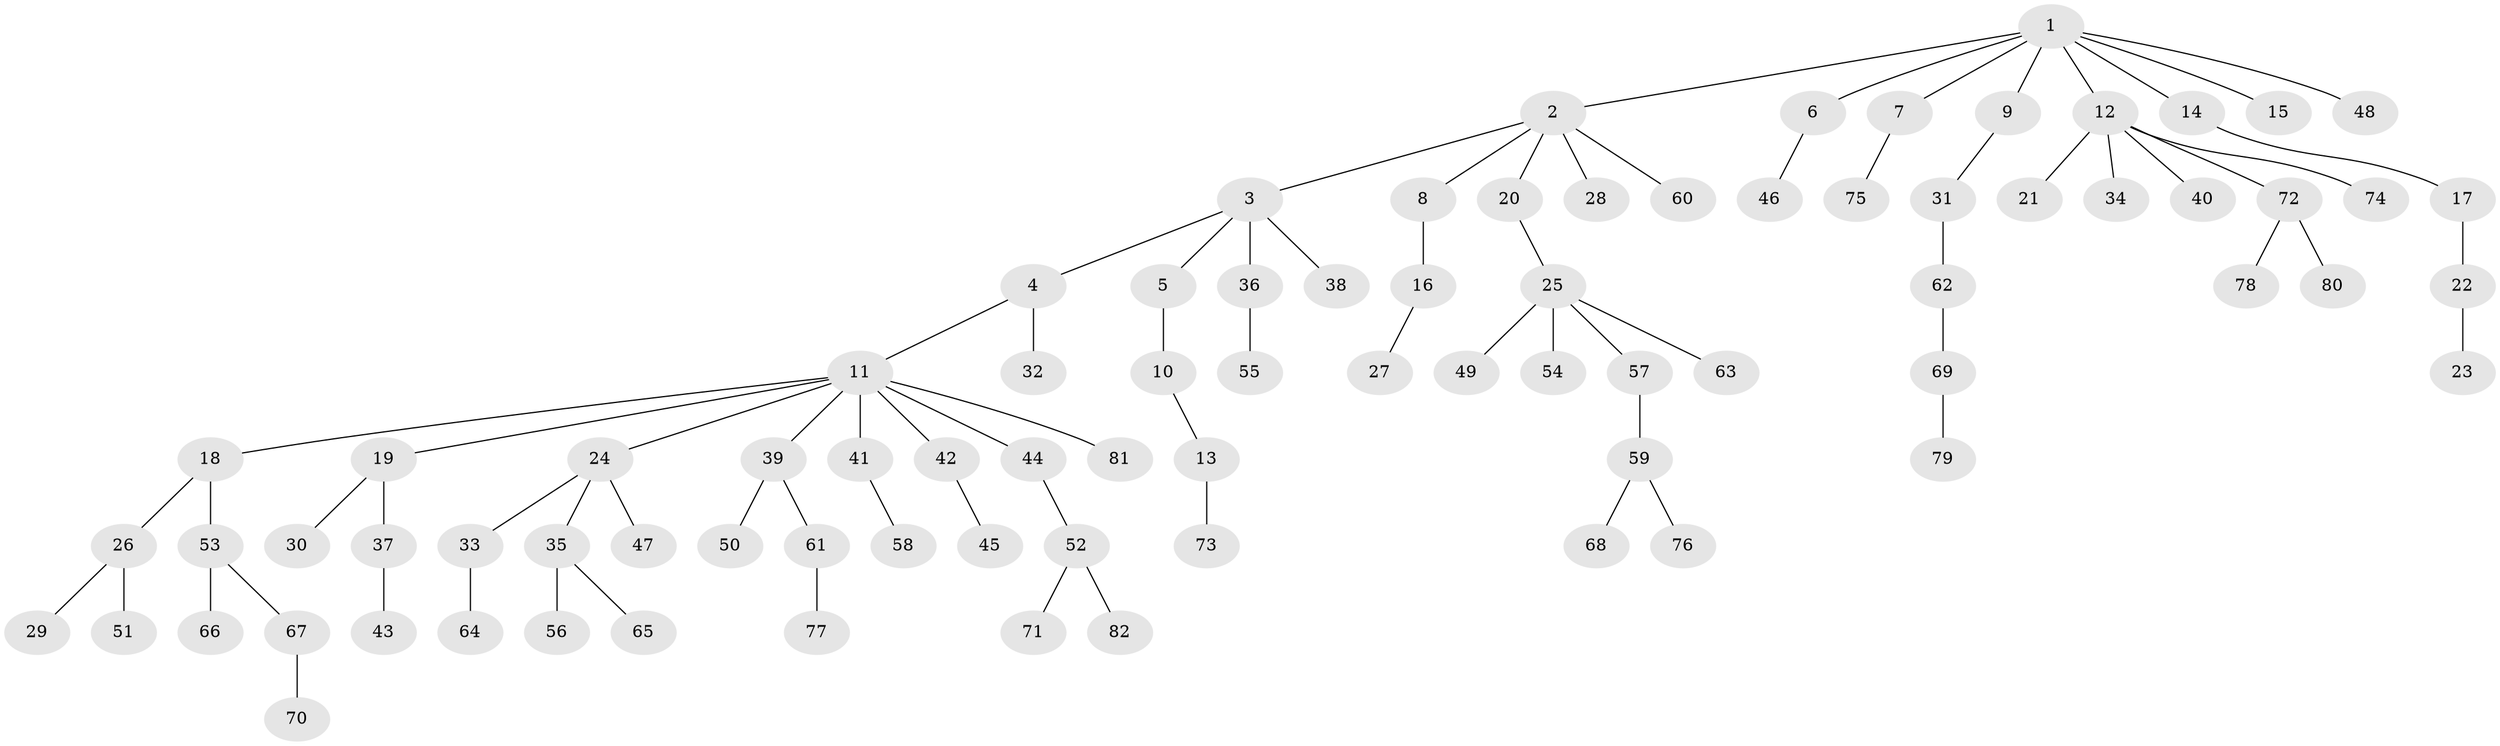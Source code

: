 // Generated by graph-tools (version 1.1) at 2025/15/03/09/25 04:15:22]
// undirected, 82 vertices, 81 edges
graph export_dot {
graph [start="1"]
  node [color=gray90,style=filled];
  1;
  2;
  3;
  4;
  5;
  6;
  7;
  8;
  9;
  10;
  11;
  12;
  13;
  14;
  15;
  16;
  17;
  18;
  19;
  20;
  21;
  22;
  23;
  24;
  25;
  26;
  27;
  28;
  29;
  30;
  31;
  32;
  33;
  34;
  35;
  36;
  37;
  38;
  39;
  40;
  41;
  42;
  43;
  44;
  45;
  46;
  47;
  48;
  49;
  50;
  51;
  52;
  53;
  54;
  55;
  56;
  57;
  58;
  59;
  60;
  61;
  62;
  63;
  64;
  65;
  66;
  67;
  68;
  69;
  70;
  71;
  72;
  73;
  74;
  75;
  76;
  77;
  78;
  79;
  80;
  81;
  82;
  1 -- 2;
  1 -- 6;
  1 -- 7;
  1 -- 9;
  1 -- 12;
  1 -- 14;
  1 -- 15;
  1 -- 48;
  2 -- 3;
  2 -- 8;
  2 -- 20;
  2 -- 28;
  2 -- 60;
  3 -- 4;
  3 -- 5;
  3 -- 36;
  3 -- 38;
  4 -- 11;
  4 -- 32;
  5 -- 10;
  6 -- 46;
  7 -- 75;
  8 -- 16;
  9 -- 31;
  10 -- 13;
  11 -- 18;
  11 -- 19;
  11 -- 24;
  11 -- 39;
  11 -- 41;
  11 -- 42;
  11 -- 44;
  11 -- 81;
  12 -- 21;
  12 -- 34;
  12 -- 40;
  12 -- 72;
  12 -- 74;
  13 -- 73;
  14 -- 17;
  16 -- 27;
  17 -- 22;
  18 -- 26;
  18 -- 53;
  19 -- 30;
  19 -- 37;
  20 -- 25;
  22 -- 23;
  24 -- 33;
  24 -- 35;
  24 -- 47;
  25 -- 49;
  25 -- 54;
  25 -- 57;
  25 -- 63;
  26 -- 29;
  26 -- 51;
  31 -- 62;
  33 -- 64;
  35 -- 56;
  35 -- 65;
  36 -- 55;
  37 -- 43;
  39 -- 50;
  39 -- 61;
  41 -- 58;
  42 -- 45;
  44 -- 52;
  52 -- 71;
  52 -- 82;
  53 -- 66;
  53 -- 67;
  57 -- 59;
  59 -- 68;
  59 -- 76;
  61 -- 77;
  62 -- 69;
  67 -- 70;
  69 -- 79;
  72 -- 78;
  72 -- 80;
}
